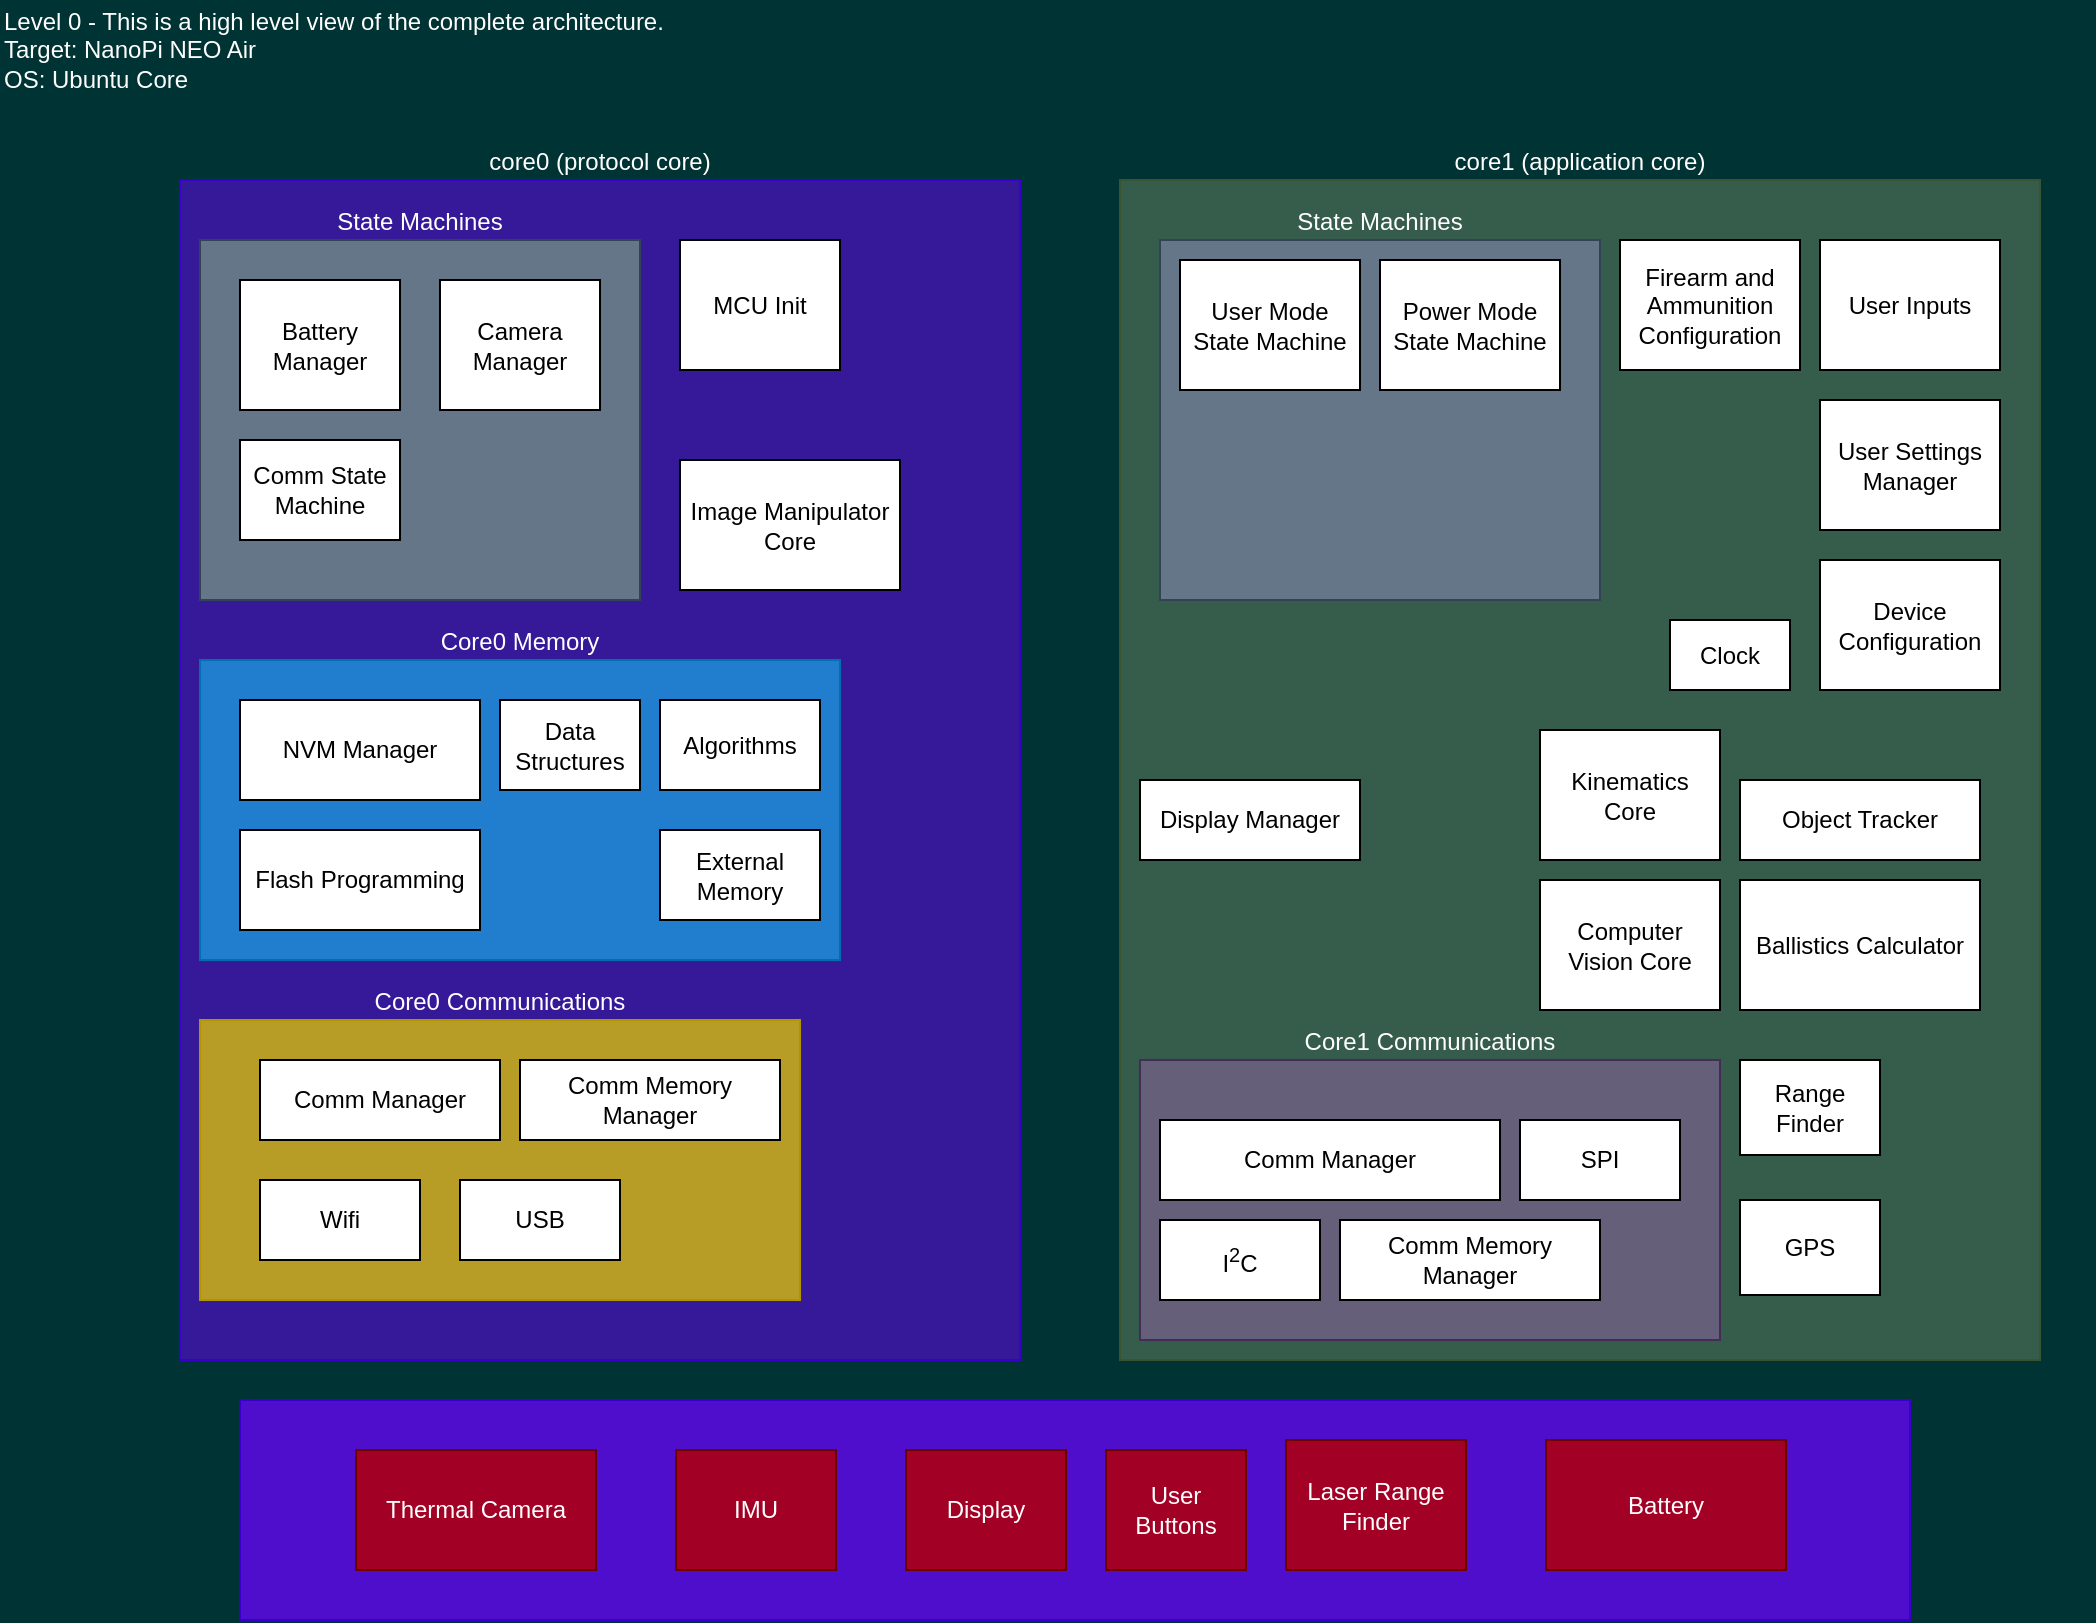 <mxfile>
    <diagram id="ulLtrGr5o5dISW9eLI-M" name="level_0">
        <mxGraphModel dx="1074" dy="790" grid="1" gridSize="10" guides="1" tooltips="1" connect="1" arrows="1" fold="1" page="1" pageScale="1" pageWidth="1100" pageHeight="850" background="#003333" math="0" shadow="0">
            <root>
                <mxCell id="0"/>
                <mxCell id="1" parent="0"/>
                <mxCell id="biSUKhK17zXl08p8odR6-77" value="Level 0 - This is a high level view of the complete architecture.&lt;br&gt;Target: NanoPi NEO Air&lt;br&gt;OS: Ubuntu Core" style="text;html=1;align=left;verticalAlign=middle;resizable=0;points=[];autosize=1;strokeColor=none;fillColor=none;fontColor=#FFFFFF;" parent="1" vertex="1">
                    <mxGeometry x="20" y="20" width="350" height="50" as="geometry"/>
                </mxCell>
                <mxCell id="biSUKhK17zXl08p8odR6-80" value="" style="group" parent="1" vertex="1" connectable="0">
                    <mxGeometry x="580" y="110" width="460" height="590" as="geometry"/>
                </mxCell>
                <mxCell id="5" value="core1 (application core)" style="rounded=0;fillColor=#6d8764;fontColor=#ffffff;strokeColor=#3A5431;fillOpacity=50;labelPosition=center;verticalLabelPosition=top;align=center;verticalAlign=bottom;whiteSpace=wrap;html=1;horizontal=1;" parent="biSUKhK17zXl08p8odR6-80" vertex="1">
                    <mxGeometry width="460" height="590" as="geometry"/>
                </mxCell>
                <mxCell id="22" value="" style="group" parent="biSUKhK17zXl08p8odR6-80" vertex="1" connectable="0">
                    <mxGeometry x="20" y="370" width="410" height="210" as="geometry"/>
                </mxCell>
                <mxCell id="23" value="" style="group" parent="22" vertex="1" connectable="0">
                    <mxGeometry x="-10" y="10" width="380" height="200" as="geometry"/>
                </mxCell>
                <mxCell id="24" value="Core1 Communications" style="rounded=0;whiteSpace=wrap;html=1;shadow=0;glass=0;sketch=0;align=center;labelPosition=center;verticalLabelPosition=top;verticalAlign=bottom;fillColor=#76608a;fontColor=#ffffff;strokeColor=#432D57;fillOpacity=75;" parent="23" vertex="1">
                    <mxGeometry y="60" width="290" height="140" as="geometry"/>
                </mxCell>
                <mxCell id="27" value="Comm Manager" style="rounded=0;whiteSpace=wrap;html=1;shadow=0;glass=0;sketch=0;gradientColor=none;" parent="23" vertex="1">
                    <mxGeometry x="10" y="90" width="170" height="40" as="geometry"/>
                </mxCell>
                <mxCell id="28" value="Comm Memory Manager" style="rounded=0;whiteSpace=wrap;html=1;shadow=0;glass=0;sketch=0;gradientColor=none;" parent="23" vertex="1">
                    <mxGeometry x="100" y="140" width="130" height="40" as="geometry"/>
                </mxCell>
                <mxCell id="30" value="I&lt;sup&gt;2&lt;/sup&gt;C" style="rounded=0;whiteSpace=wrap;html=1;shadow=0;glass=0;sketch=0;gradientColor=none;" parent="23" vertex="1">
                    <mxGeometry x="10" y="140" width="80" height="40" as="geometry"/>
                </mxCell>
                <mxCell id="34" value="SPI" style="rounded=0;whiteSpace=wrap;html=1;shadow=0;glass=0;sketch=0;gradientColor=none;" parent="23" vertex="1">
                    <mxGeometry x="190" y="90" width="80" height="40" as="geometry"/>
                </mxCell>
                <mxCell id="44" value="Ballistics Calculator" style="rounded=0;whiteSpace=wrap;html=1;shadow=0;glass=0;sketch=0;gradientColor=none;" parent="22" vertex="1">
                    <mxGeometry x="290" y="-20" width="120" height="65" as="geometry"/>
                </mxCell>
                <mxCell id="43" value="Display Manager" style="rounded=0;whiteSpace=wrap;html=1;shadow=0;glass=0;sketch=0;gradientColor=none;" parent="biSUKhK17zXl08p8odR6-80" vertex="1">
                    <mxGeometry x="10" y="300" width="110" height="40" as="geometry"/>
                </mxCell>
                <mxCell id="47" value="User Settings Manager" style="rounded=0;whiteSpace=wrap;html=1;shadow=0;glass=0;sketch=0;gradientColor=none;" parent="biSUKhK17zXl08p8odR6-80" vertex="1">
                    <mxGeometry x="350" y="110" width="90" height="65" as="geometry"/>
                </mxCell>
                <mxCell id="52" value="Object Tracker" style="rounded=0;whiteSpace=wrap;html=1;shadow=0;glass=0;sketch=0;gradientColor=none;" parent="biSUKhK17zXl08p8odR6-80" vertex="1">
                    <mxGeometry x="310" y="300" width="120" height="40" as="geometry"/>
                </mxCell>
                <mxCell id="58" value="User Inputs" style="rounded=0;whiteSpace=wrap;html=1;shadow=0;glass=0;sketch=0;gradientColor=none;" parent="biSUKhK17zXl08p8odR6-80" vertex="1">
                    <mxGeometry x="350" y="30" width="90" height="65" as="geometry"/>
                </mxCell>
                <mxCell id="59" value="Range Finder" style="rounded=0;whiteSpace=wrap;html=1;shadow=0;glass=0;sketch=0;gradientColor=none;" parent="biSUKhK17zXl08p8odR6-80" vertex="1">
                    <mxGeometry x="310" y="440" width="70" height="47.5" as="geometry"/>
                </mxCell>
                <mxCell id="66" value="" style="group" parent="biSUKhK17zXl08p8odR6-80" vertex="1" connectable="0">
                    <mxGeometry x="20" y="30" width="220" height="180" as="geometry"/>
                </mxCell>
                <mxCell id="65" value="State Machines" style="rounded=0;whiteSpace=wrap;html=1;shadow=0;glass=0;sketch=0;fontColor=#ffffff;align=center;fillColor=#647687;strokeColor=#314354;labelPosition=center;verticalLabelPosition=top;verticalAlign=bottom;" parent="66" vertex="1">
                    <mxGeometry width="220" height="180" as="geometry"/>
                </mxCell>
                <mxCell id="51" value="Power Mode&lt;br&gt;State Machine" style="rounded=0;whiteSpace=wrap;html=1;shadow=0;glass=0;sketch=0;gradientColor=none;" parent="66" vertex="1">
                    <mxGeometry x="110" y="10" width="90" height="65" as="geometry"/>
                </mxCell>
                <mxCell id="42" value="User Mode&lt;br&gt;State Machine" style="rounded=0;whiteSpace=wrap;html=1;shadow=0;glass=0;sketch=0;gradientColor=none;" parent="66" vertex="1">
                    <mxGeometry x="10" y="10" width="90" height="65" as="geometry"/>
                </mxCell>
                <mxCell id="biSUKhK17zXl08p8odR6-74" value="Device Configuration" style="rounded=0;whiteSpace=wrap;html=1;shadow=0;glass=0;sketch=0;gradientColor=none;" parent="biSUKhK17zXl08p8odR6-80" vertex="1">
                    <mxGeometry x="350" y="190" width="90" height="65" as="geometry"/>
                </mxCell>
                <mxCell id="biSUKhK17zXl08p8odR6-75" value="Clock" style="rounded=0;whiteSpace=wrap;html=1;shadow=0;glass=0;sketch=0;gradientColor=none;" parent="biSUKhK17zXl08p8odR6-80" vertex="1">
                    <mxGeometry x="275" y="220" width="60" height="35" as="geometry"/>
                </mxCell>
                <mxCell id="46" value="Computer Vision Core" style="rounded=0;whiteSpace=wrap;html=1;shadow=0;glass=0;sketch=0;gradientColor=none;" parent="biSUKhK17zXl08p8odR6-80" vertex="1">
                    <mxGeometry x="210" y="350" width="90" height="65" as="geometry"/>
                </mxCell>
                <mxCell id="biSUKhK17zXl08p8odR6-82" value="Firearm and Ammunition Configuration" style="rounded=0;whiteSpace=wrap;html=1;shadow=0;glass=0;sketch=0;gradientColor=none;" parent="biSUKhK17zXl08p8odR6-80" vertex="1">
                    <mxGeometry x="250" y="30" width="90" height="65" as="geometry"/>
                </mxCell>
                <mxCell id="G7N_igOO5NvCDnMQBsy5-76" value="GPS" style="rounded=0;whiteSpace=wrap;html=1;shadow=0;glass=0;sketch=0;gradientColor=none;" parent="biSUKhK17zXl08p8odR6-80" vertex="1">
                    <mxGeometry x="310" y="510" width="70" height="47.5" as="geometry"/>
                </mxCell>
                <mxCell id="biSUKhK17zXl08p8odR6-93" value="" style="group" parent="1" vertex="1" connectable="0">
                    <mxGeometry x="110" y="110" width="957" height="610" as="geometry"/>
                </mxCell>
                <mxCell id="4" value="core0 (protocol core)" style="rounded=0;whiteSpace=wrap;html=1;fillColor=#6a00ff;fontColor=#ffffff;strokeColor=#3700CC;fillOpacity=50;glass=0;shadow=0;sketch=0;gradientColor=none;align=center;labelPosition=center;verticalLabelPosition=top;verticalAlign=bottom;" parent="biSUKhK17zXl08p8odR6-93" vertex="1">
                    <mxGeometry width="420" height="590" as="geometry"/>
                </mxCell>
                <mxCell id="67" value="" style="group" parent="biSUKhK17zXl08p8odR6-93" vertex="1" connectable="0">
                    <mxGeometry x="10" y="30" width="947" height="580" as="geometry"/>
                </mxCell>
                <mxCell id="68" value="State Machines" style="rounded=0;whiteSpace=wrap;html=1;shadow=0;glass=0;sketch=0;fontColor=#ffffff;align=center;fillColor=#647687;strokeColor=#314354;labelPosition=center;verticalLabelPosition=top;verticalAlign=bottom;" parent="67" vertex="1">
                    <mxGeometry width="220" height="180" as="geometry"/>
                </mxCell>
                <mxCell id="57" value="Battery Manager" style="rounded=0;whiteSpace=wrap;html=1;shadow=0;glass=0;sketch=0;gradientColor=none;" parent="67" vertex="1">
                    <mxGeometry x="20" y="20" width="80" height="65" as="geometry"/>
                </mxCell>
                <mxCell id="biSUKhK17zXl08p8odR6-91" value="Comm State Machine" style="rounded=0;whiteSpace=wrap;html=1;shadow=0;glass=0;sketch=0;gradientColor=none;" parent="67" vertex="1">
                    <mxGeometry x="20" y="100" width="80" height="50" as="geometry"/>
                </mxCell>
                <mxCell id="G7N_igOO5NvCDnMQBsy5-74" value="Camera Manager" style="rounded=0;whiteSpace=wrap;html=1;shadow=0;glass=0;sketch=0;gradientColor=none;" parent="67" vertex="1">
                    <mxGeometry x="120" y="20" width="80" height="65" as="geometry"/>
                </mxCell>
                <mxCell id="33" value="" style="group" parent="biSUKhK17zXl08p8odR6-93" vertex="1" connectable="0">
                    <mxGeometry x="10" y="420" width="360" height="140" as="geometry"/>
                </mxCell>
                <mxCell id="71" value="" style="group" parent="33" vertex="1" connectable="0">
                    <mxGeometry width="300" height="140" as="geometry"/>
                </mxCell>
                <mxCell id="11" value="&lt;font color=&quot;#ffffff&quot;&gt;Core0 Communications&lt;/font&gt;" style="rounded=0;whiteSpace=wrap;html=1;shadow=0;glass=0;sketch=0;align=center;labelPosition=center;verticalLabelPosition=top;verticalAlign=bottom;fillColor=#e3c800;fontColor=#000000;strokeColor=#B09500;fillOpacity=75;" parent="71" vertex="1">
                    <mxGeometry width="300" height="140" as="geometry"/>
                </mxCell>
                <mxCell id="13" value="Wifi" style="rounded=0;whiteSpace=wrap;html=1;shadow=0;glass=0;sketch=0;gradientColor=none;" parent="71" vertex="1">
                    <mxGeometry x="30" y="80" width="80" height="40" as="geometry"/>
                </mxCell>
                <mxCell id="14" value="USB" style="rounded=0;whiteSpace=wrap;html=1;shadow=0;glass=0;sketch=0;gradientColor=none;" parent="71" vertex="1">
                    <mxGeometry x="130" y="80" width="80" height="40" as="geometry"/>
                </mxCell>
                <mxCell id="31" value="Comm Memory Manager" style="rounded=0;whiteSpace=wrap;html=1;shadow=0;glass=0;sketch=0;gradientColor=none;" parent="71" vertex="1">
                    <mxGeometry x="160" y="20" width="130" height="40" as="geometry"/>
                </mxCell>
                <mxCell id="32" value="Comm Manager" style="rounded=0;whiteSpace=wrap;html=1;shadow=0;glass=0;sketch=0;gradientColor=none;" parent="71" vertex="1">
                    <mxGeometry x="30" y="20" width="120" height="40" as="geometry"/>
                </mxCell>
                <mxCell id="72" value="" style="group" parent="biSUKhK17zXl08p8odR6-93" vertex="1" connectable="0">
                    <mxGeometry x="10" y="240" width="320" height="150" as="geometry"/>
                </mxCell>
                <mxCell id="48" value="Core0 Memory" style="rounded=0;whiteSpace=wrap;html=1;shadow=0;glass=0;sketch=0;fillColor=#1ba1e2;strokeColor=#006EAF;fontColor=#ffffff;fillOpacity=75;labelPosition=center;verticalLabelPosition=top;align=center;verticalAlign=bottom;" parent="72" vertex="1">
                    <mxGeometry width="320" height="150" as="geometry"/>
                </mxCell>
                <mxCell id="62" value="NVM Manager" style="rounded=0;whiteSpace=wrap;html=1;shadow=0;glass=0;sketch=0;gradientColor=none;" parent="72" vertex="1">
                    <mxGeometry x="20" y="20" width="120" height="50" as="geometry"/>
                </mxCell>
                <mxCell id="63" value="Flash Programming" style="rounded=0;whiteSpace=wrap;html=1;shadow=0;glass=0;sketch=0;gradientColor=none;" parent="72" vertex="1">
                    <mxGeometry x="20" y="85" width="120" height="50" as="geometry"/>
                </mxCell>
                <mxCell id="biSUKhK17zXl08p8odR6-78" value="Data Structures" style="rounded=0;whiteSpace=wrap;html=1;shadow=0;glass=0;sketch=0;gradientColor=none;" parent="72" vertex="1">
                    <mxGeometry x="150" y="20" width="70" height="45" as="geometry"/>
                </mxCell>
                <mxCell id="biSUKhK17zXl08p8odR6-79" value="External Memory" style="rounded=0;whiteSpace=wrap;html=1;shadow=0;glass=0;sketch=0;gradientColor=none;" parent="72" vertex="1">
                    <mxGeometry x="230" y="85" width="80" height="45" as="geometry"/>
                </mxCell>
                <mxCell id="biSUKhK17zXl08p8odR6-90" value="Algorithms" style="rounded=0;whiteSpace=wrap;html=1;shadow=0;glass=0;sketch=0;gradientColor=none;" parent="72" vertex="1">
                    <mxGeometry x="230" y="20" width="80" height="45" as="geometry"/>
                </mxCell>
                <mxCell id="biSUKhK17zXl08p8odR6-94" value="MCU Init" style="rounded=0;whiteSpace=wrap;html=1;shadow=0;glass=0;sketch=0;gradientColor=none;" parent="biSUKhK17zXl08p8odR6-93" vertex="1">
                    <mxGeometry x="250" y="30" width="80" height="65" as="geometry"/>
                </mxCell>
                <mxCell id="45" value="Image Manipulator Core" style="rounded=0;whiteSpace=wrap;html=1;shadow=0;glass=0;sketch=0;gradientColor=none;" parent="biSUKhK17zXl08p8odR6-93" vertex="1">
                    <mxGeometry x="250" y="140" width="110" height="65" as="geometry"/>
                </mxCell>
                <mxCell id="G7N_igOO5NvCDnMQBsy5-75" value="Kinematics Core" style="rounded=0;whiteSpace=wrap;html=1;shadow=0;glass=0;sketch=0;gradientColor=none;" parent="1" vertex="1">
                    <mxGeometry x="790" y="385" width="90" height="65" as="geometry"/>
                </mxCell>
                <mxCell id="5jQ7ndM51gT3NnAI12SB-76" value="" style="group" parent="1" vertex="1" connectable="0">
                    <mxGeometry x="140" y="720" width="835" height="110" as="geometry"/>
                </mxCell>
                <mxCell id="5jQ7ndM51gT3NnAI12SB-74" value="" style="rounded=0;whiteSpace=wrap;html=1;shadow=0;glass=0;sketch=0;fontColor=#ffffff;fillColor=#6a00ff;strokeColor=#3700CC;fillOpacity=75;" parent="5jQ7ndM51gT3NnAI12SB-76" vertex="1">
                    <mxGeometry width="835" height="110" as="geometry"/>
                </mxCell>
                <mxCell id="53" value="Thermal Camera" style="rounded=0;whiteSpace=wrap;html=1;shadow=0;glass=0;sketch=0;fontColor=#ffffff;fillColor=#647687;strokeColor=#314354;" parent="5jQ7ndM51gT3NnAI12SB-76" vertex="1">
                    <mxGeometry x="58" y="25" width="120" height="60" as="geometry"/>
                </mxCell>
                <mxCell id="54" value="IMU" style="rounded=0;whiteSpace=wrap;html=1;shadow=0;glass=0;sketch=0;fillColor=#647687;fontColor=#ffffff;strokeColor=#314354;" parent="5jQ7ndM51gT3NnAI12SB-76" vertex="1">
                    <mxGeometry x="218" y="25" width="80" height="60" as="geometry"/>
                </mxCell>
                <mxCell id="56" value="User Buttons" style="rounded=0;whiteSpace=wrap;html=1;shadow=0;glass=0;sketch=0;fillColor=#a20025;fontColor=#ffffff;strokeColor=#6F0000;" parent="5jQ7ndM51gT3NnAI12SB-76" vertex="1">
                    <mxGeometry x="433" y="25" width="70" height="60" as="geometry"/>
                </mxCell>
                <mxCell id="60" value="Laser Range Finder" style="rounded=0;whiteSpace=wrap;html=1;shadow=0;glass=0;sketch=0;fillColor=#a20025;fontColor=#ffffff;strokeColor=#6F0000;" parent="5jQ7ndM51gT3NnAI12SB-76" vertex="1">
                    <mxGeometry x="523" y="20" width="90" height="65" as="geometry"/>
                </mxCell>
                <mxCell id="61" value="Battery" style="rounded=0;whiteSpace=wrap;html=1;shadow=0;glass=0;sketch=0;fillColor=#a20025;fontColor=#ffffff;strokeColor=#6F0000;" parent="5jQ7ndM51gT3NnAI12SB-76" vertex="1">
                    <mxGeometry x="653" y="20" width="120" height="65" as="geometry"/>
                </mxCell>
                <mxCell id="74" value="Display" style="rounded=0;whiteSpace=wrap;html=1;shadow=0;glass=0;sketch=0;fillColor=#647687;fontColor=#ffffff;strokeColor=#314354;" parent="5jQ7ndM51gT3NnAI12SB-76" vertex="1">
                    <mxGeometry x="333" y="25" width="80" height="60" as="geometry"/>
                </mxCell>
                <mxCell id="5jQ7ndM51gT3NnAI12SB-77" value="Thermal Camera" style="rounded=0;whiteSpace=wrap;html=1;shadow=0;glass=0;sketch=0;fontColor=#ffffff;fillColor=#a20025;strokeColor=#6F0000;" parent="5jQ7ndM51gT3NnAI12SB-76" vertex="1">
                    <mxGeometry x="58" y="25" width="120" height="60" as="geometry"/>
                </mxCell>
                <mxCell id="5jQ7ndM51gT3NnAI12SB-78" value="IMU" style="rounded=0;whiteSpace=wrap;html=1;shadow=0;glass=0;sketch=0;fillColor=#a20025;fontColor=#ffffff;strokeColor=#6F0000;" parent="5jQ7ndM51gT3NnAI12SB-76" vertex="1">
                    <mxGeometry x="218" y="25" width="80" height="60" as="geometry"/>
                </mxCell>
                <mxCell id="5jQ7ndM51gT3NnAI12SB-79" value="Display" style="rounded=0;whiteSpace=wrap;html=1;shadow=0;glass=0;sketch=0;fillColor=#a20025;fontColor=#ffffff;strokeColor=#6F0000;" parent="5jQ7ndM51gT3NnAI12SB-76" vertex="1">
                    <mxGeometry x="333" y="25" width="80" height="60" as="geometry"/>
                </mxCell>
            </root>
        </mxGraphModel>
    </diagram>
    <diagram id="R_3gXeS3Y2T9YTQ3S3pa" name="image_manipulator_core">
        <mxGraphModel dx="1074" dy="790" grid="1" gridSize="10" guides="1" tooltips="1" connect="1" arrows="1" fold="1" page="1" pageScale="1" pageWidth="1100" pageHeight="850" background="#003333" math="0" shadow="0">
            <root>
                <mxCell id="JCcaGnaT-c5ruFCy2xZw-0"/>
                <mxCell id="JCcaGnaT-c5ruFCy2xZw-1" parent="JCcaGnaT-c5ruFCy2xZw-0"/>
                <mxCell id="n4zcLzcIkG5_fLDQPSZ1-0" value="&lt;font style=&quot;font-size: 18px&quot;&gt;image_manipulator_core - This component is respondible to implement image modification algorithms such as&lt;br&gt;&lt;/font&gt;&lt;ul style=&quot;font-size: 18px&quot;&gt;&lt;li&gt;&lt;font style=&quot;font-size: 18px&quot;&gt;Drawing shapes&lt;/font&gt;&lt;/li&gt;&lt;li&gt;&lt;font style=&quot;font-size: 18px&quot;&gt;Overlay text, reticles&lt;/font&gt;&lt;/li&gt;&lt;/ul&gt;" style="text;html=1;align=left;verticalAlign=middle;resizable=0;points=[];autosize=1;strokeColor=#001DBC;fillColor=#0050ef;fontColor=#ffffff;labelPosition=center;verticalLabelPosition=middle;spacingLeft=9;spacingTop=20;" parent="JCcaGnaT-c5ruFCy2xZw-1" vertex="1">
                    <mxGeometry x="20" y="40" width="900" height="120" as="geometry"/>
                </mxCell>
            </root>
        </mxGraphModel>
    </diagram>
    <diagram id="BC9q5UO9chUc70OlJ5ij" name="mcu_init">
        <mxGraphModel dx="1074" dy="790" grid="1" gridSize="10" guides="1" tooltips="1" connect="1" arrows="1" fold="1" page="1" pageScale="1" pageWidth="1100" pageHeight="850" background="#003333" math="0" shadow="0">
            <root>
                <mxCell id="ban4M-D-c7wjOAiqPmUI-0"/>
                <mxCell id="ban4M-D-c7wjOAiqPmUI-1" parent="ban4M-D-c7wjOAiqPmUI-0"/>
                <mxCell id="LSth4D5V3pQ6CN-RBMO3-0" value="" style="edgeStyle=none;html=1;fontColor=#FFFFFF;" parent="ban4M-D-c7wjOAiqPmUI-1" source="G7h5zTQrnHF_OnEfvxZq-1" target="G7h5zTQrnHF_OnEfvxZq-3" edge="1">
                    <mxGeometry relative="1" as="geometry"/>
                </mxCell>
                <mxCell id="G7h5zTQrnHF_OnEfvxZq-1" value="Peripheral Init" style="rounded=0;whiteSpace=wrap;html=1;shadow=0;glass=0;sketch=0;fontColor=#FFFFFF;gradientColor=none;" parent="ban4M-D-c7wjOAiqPmUI-1" vertex="1">
                    <mxGeometry x="500" y="350" width="120" height="60" as="geometry"/>
                </mxCell>
                <mxCell id="LSth4D5V3pQ6CN-RBMO3-1" value="" style="edgeStyle=none;html=1;fontColor=#FFFFFF;" parent="ban4M-D-c7wjOAiqPmUI-1" source="G7h5zTQrnHF_OnEfvxZq-3" target="G7h5zTQrnHF_OnEfvxZq-4" edge="1">
                    <mxGeometry relative="1" as="geometry"/>
                </mxCell>
                <mxCell id="G7h5zTQrnHF_OnEfvxZq-3" value="Core0 Init" style="rounded=0;whiteSpace=wrap;html=1;shadow=0;glass=0;sketch=0;fontColor=#FFFFFF;gradientColor=none;" parent="ban4M-D-c7wjOAiqPmUI-1" vertex="1">
                    <mxGeometry x="670" y="350" width="120" height="60" as="geometry"/>
                </mxCell>
                <mxCell id="G7h5zTQrnHF_OnEfvxZq-4" value="Core1 Init" style="rounded=0;whiteSpace=wrap;html=1;shadow=0;glass=0;sketch=0;fontColor=#FFFFFF;gradientColor=none;" parent="ban4M-D-c7wjOAiqPmUI-1" vertex="1">
                    <mxGeometry x="850" y="350" width="120" height="60" as="geometry"/>
                </mxCell>
                <mxCell id="Wo-c5dJeyOHRt9noM2SL-0" value="&lt;font style=&quot;font-size: 14px&quot;&gt;&lt;br&gt;mcu_init -&amp;nbsp; Perform the following initialization tasks in the following order&lt;br&gt;&lt;/font&gt;&lt;ol style=&quot;font-size: 14px&quot;&gt;&lt;li&gt;&lt;span&gt;Load from NVM&lt;/span&gt;&lt;br&gt;&lt;/li&gt;&lt;li&gt;&lt;span&gt;Device Configuration to RAM&lt;/span&gt;&lt;br&gt;&lt;/li&gt;&lt;li&gt;Hardware Peripherals&lt;/li&gt;&lt;li&gt;&lt;font style=&quot;font-size: 14px&quot;&gt;core0 Initialization&lt;/font&gt;&lt;/li&gt;&lt;li&gt;&lt;font style=&quot;font-size: 14px&quot;&gt;core1 Initialization&lt;/font&gt;&lt;/li&gt;&lt;/ol&gt;" style="text;html=1;align=left;verticalAlign=middle;resizable=0;points=[];autosize=1;strokeColor=#001DBC;fillColor=#0050ef;fontColor=#ffffff;labelPosition=center;verticalLabelPosition=middle;spacingLeft=9;" parent="ban4M-D-c7wjOAiqPmUI-1" vertex="1">
                    <mxGeometry x="40" y="30" width="470" height="160" as="geometry"/>
                </mxCell>
                <mxCell id="872yuccZJeDkIh71-hQ9-2" value="" style="edgeStyle=none;html=1;fontSize=14;fontColor=#FFFFFF;" parent="ban4M-D-c7wjOAiqPmUI-1" source="872yuccZJeDkIh71-hQ9-0" target="G7h5zTQrnHF_OnEfvxZq-1" edge="1">
                    <mxGeometry relative="1" as="geometry"/>
                </mxCell>
                <mxCell id="872yuccZJeDkIh71-hQ9-0" value="Device Config" style="rounded=0;whiteSpace=wrap;html=1;shadow=0;glass=0;sketch=0;fontColor=#FFFFFF;gradientColor=none;" parent="ban4M-D-c7wjOAiqPmUI-1" vertex="1">
                    <mxGeometry x="320" y="350" width="120" height="60" as="geometry"/>
                </mxCell>
                <mxCell id="872yuccZJeDkIh71-hQ9-3" value="" style="edgeStyle=none;html=1;fontSize=14;fontColor=#FFFFFF;" parent="ban4M-D-c7wjOAiqPmUI-1" source="872yuccZJeDkIh71-hQ9-1" target="872yuccZJeDkIh71-hQ9-0" edge="1">
                    <mxGeometry relative="1" as="geometry"/>
                </mxCell>
                <mxCell id="872yuccZJeDkIh71-hQ9-1" value="Load from NVM" style="rounded=0;whiteSpace=wrap;html=1;shadow=0;glass=0;sketch=0;fontColor=#FFFFFF;gradientColor=none;" parent="ban4M-D-c7wjOAiqPmUI-1" vertex="1">
                    <mxGeometry x="160" y="350" width="120" height="60" as="geometry"/>
                </mxCell>
            </root>
        </mxGraphModel>
    </diagram>
</mxfile>